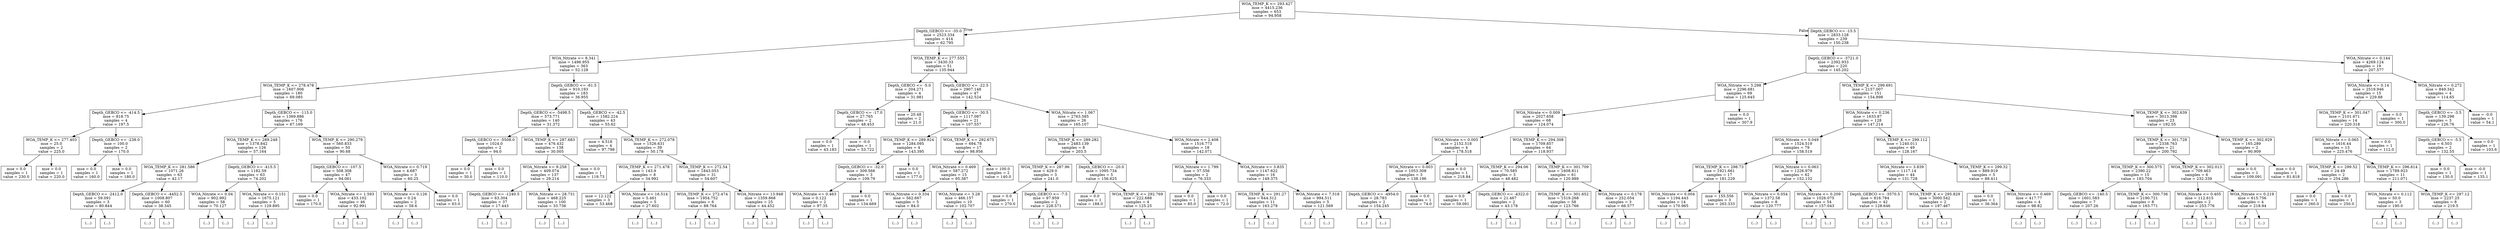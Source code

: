 digraph Tree {
node [shape=box] ;
0 [label="WOA_TEMP_K <= 293.427\nmse = 4415.236\nsamples = 653\nvalue = 94.958"] ;
1 [label="Depth_GEBCO <= -35.0\nmse = 2523.334\nsamples = 414\nvalue = 62.795"] ;
0 -> 1 [labeldistance=2.5, labelangle=45, headlabel="True"] ;
2 [label="WOA_Nitrate <= 8.341\nmse = 1496.955\nsamples = 363\nvalue = 52.128"] ;
1 -> 2 ;
3 [label="WOA_TEMP_K <= 278.478\nmse = 1607.906\nsamples = 180\nvalue = 69.085"] ;
2 -> 3 ;
4 [label="Depth_GEBCO <= -414.5\nmse = 818.75\nsamples = 4\nvalue = 197.5"] ;
3 -> 4 ;
5 [label="WOA_TEMP_K <= 277.403\nmse = 25.0\nsamples = 2\nvalue = 225.0"] ;
4 -> 5 ;
6 [label="mse = 0.0\nsamples = 1\nvalue = 230.0"] ;
5 -> 6 ;
7 [label="mse = 0.0\nsamples = 1\nvalue = 220.0"] ;
5 -> 7 ;
8 [label="Depth_GEBCO <= -238.0\nmse = 100.0\nsamples = 2\nvalue = 170.0"] ;
4 -> 8 ;
9 [label="mse = 0.0\nsamples = 1\nvalue = 160.0"] ;
8 -> 9 ;
10 [label="mse = 0.0\nsamples = 1\nvalue = 180.0"] ;
8 -> 10 ;
11 [label="Depth_GEBCO <= -115.0\nmse = 1369.886\nsamples = 176\nvalue = 67.169"] ;
3 -> 11 ;
12 [label="WOA_TEMP_K <= 289.248\nmse = 1378.842\nsamples = 126\nvalue = 57.164"] ;
11 -> 12 ;
13 [label="WOA_TEMP_K <= 281.586\nmse = 1071.26\nsamples = 63\nvalue = 42.17"] ;
12 -> 13 ;
14 [label="Depth_GEBCO <= -2412.0\nmse = 59.091\nsamples = 3\nvalue = 80.844"] ;
13 -> 14 ;
15 [label="(...)"] ;
14 -> 15 ;
16 [label="(...)"] ;
14 -> 16 ;
19 [label="Depth_GEBCO <= -4452.5\nmse = 1008.807\nsamples = 60\nvalue = 38.345"] ;
13 -> 19 ;
20 [label="(...)"] ;
19 -> 20 ;
49 [label="(...)"] ;
19 -> 49 ;
112 [label="Depth_GEBCO <= -415.5\nmse = 1182.59\nsamples = 63\nvalue = 74.202"] ;
12 -> 112 ;
113 [label="WOA_Nitrate <= 0.04\nmse = 902.992\nsamples = 58\nvalue = 70.127"] ;
112 -> 113 ;
114 [label="(...)"] ;
113 -> 114 ;
121 [label="(...)"] ;
113 -> 121 ;
214 [label="WOA_Nitrate <= 0.151\nmse = 1675.121\nsamples = 5\nvalue = 129.895"] ;
112 -> 214 ;
215 [label="(...)"] ;
214 -> 215 ;
216 [label="(...)"] ;
214 -> 216 ;
221 [label="WOA_TEMP_K <= 290.279\nmse = 560.833\nsamples = 50\nvalue = 90.68"] ;
11 -> 221 ;
222 [label="Depth_GEBCO <= -107.5\nmse = 508.308\nsamples = 47\nvalue = 94.061"] ;
221 -> 222 ;
223 [label="mse = 0.0\nsamples = 1\nvalue = 170.0"] ;
222 -> 223 ;
224 [label="WOA_Nitrate <= 1.593\nmse = 433.102\nsamples = 46\nvalue = 92.991"] ;
222 -> 224 ;
225 [label="(...)"] ;
224 -> 225 ;
246 [label="(...)"] ;
224 -> 246 ;
293 [label="WOA_Nitrate <= 0.719\nmse = 4.687\nsamples = 3\nvalue = 60.25"] ;
221 -> 293 ;
294 [label="WOA_Nitrate <= 0.126\nmse = 0.24\nsamples = 2\nvalue = 58.6"] ;
293 -> 294 ;
295 [label="(...)"] ;
294 -> 295 ;
296 [label="(...)"] ;
294 -> 296 ;
297 [label="mse = 0.0\nsamples = 1\nvalue = 63.0"] ;
293 -> 297 ;
298 [label="Depth_GEBCO <= -61.5\nmse = 910.193\nsamples = 183\nvalue = 36.955"] ;
2 -> 298 ;
299 [label="Depth_GEBCO <= -5498.5\nmse = 573.771\nsamples = 140\nvalue = 31.372"] ;
298 -> 299 ;
300 [label="Depth_GEBCO <= -5508.0\nmse = 1024.0\nsamples = 2\nvalue = 94.0"] ;
299 -> 300 ;
301 [label="mse = 0.0\nsamples = 1\nvalue = 30.0"] ;
300 -> 301 ;
302 [label="mse = 0.0\nsamples = 1\nvalue = 110.0"] ;
300 -> 302 ;
303 [label="WOA_TEMP_K <= 287.683\nmse = 476.432\nsamples = 138\nvalue = 30.005"] ;
299 -> 303 ;
304 [label="WOA_Nitrate <= 9.258\nmse = 409.074\nsamples = 137\nvalue = 29.214"] ;
303 -> 304 ;
305 [label="Depth_GEBCO <= -1240.5\nmse = 63.304\nsamples = 37\nvalue = 17.443"] ;
304 -> 305 ;
306 [label="(...)"] ;
305 -> 306 ;
311 [label="(...)"] ;
305 -> 311 ;
332 [label="WOA_Nitrate <= 28.731\nmse = 468.225\nsamples = 100\nvalue = 33.736"] ;
304 -> 332 ;
333 [label="(...)"] ;
332 -> 333 ;
520 [label="(...)"] ;
332 -> 520 ;
521 [label="mse = 0.0\nsamples = 1\nvalue = 119.73"] ;
303 -> 521 ;
522 [label="Depth_GEBCO <= -42.5\nmse = 1582.224\nsamples = 43\nvalue = 55.62"] ;
298 -> 522 ;
523 [label="mse = 4.518\nsamples = 4\nvalue = 97.798"] ;
522 -> 523 ;
524 [label="WOA_TEMP_K <= 272.078\nmse = 1526.631\nsamples = 39\nvalue = 50.178"] ;
522 -> 524 ;
525 [label="WOA_TEMP_K <= 271.478\nmse = 143.9\nsamples = 8\nvalue = 34.992"] ;
524 -> 525 ;
526 [label="mse = 12.122\nsamples = 3\nvalue = 53.468"] ;
525 -> 526 ;
527 [label="WOA_Nitrate <= 16.514\nmse = 5.461\nsamples = 5\nvalue = 27.602"] ;
525 -> 527 ;
528 [label="(...)"] ;
527 -> 528 ;
529 [label="(...)"] ;
527 -> 529 ;
532 [label="WOA_TEMP_K <= 272.54\nmse = 1843.053\nsamples = 31\nvalue = 54.607"] ;
524 -> 532 ;
533 [label="WOA_TEMP_K <= 272.474\nmse = 1954.752\nsamples = 6\nvalue = 88.764"] ;
532 -> 533 ;
534 [label="(...)"] ;
533 -> 534 ;
535 [label="(...)"] ;
533 -> 535 ;
536 [label="WOA_Nitrate <= 13.948\nmse = 1359.868\nsamples = 25\nvalue = 44.452"] ;
532 -> 536 ;
537 [label="(...)"] ;
536 -> 537 ;
540 [label="(...)"] ;
536 -> 540 ;
545 [label="WOA_TEMP_K <= 277.555\nmse = 3430.33\nsamples = 51\nvalue = 135.944"] ;
1 -> 545 ;
546 [label="Depth_GEBCO <= -5.0\nmse = 204.271\nsamples = 4\nvalue = 31.981"] ;
545 -> 546 ;
547 [label="Depth_GEBCO <= -17.0\nmse = 27.765\nsamples = 2\nvalue = 48.453"] ;
546 -> 547 ;
548 [label="mse = 0.0\nsamples = 1\nvalue = 43.183"] ;
547 -> 548 ;
549 [label="mse = -0.0\nsamples = 1\nvalue = 53.722"] ;
547 -> 549 ;
550 [label="mse = 20.48\nsamples = 2\nvalue = 21.0"] ;
546 -> 550 ;
551 [label="Depth_GEBCO <= -22.5\nmse = 2907.148\nsamples = 47\nvalue = 142.524"] ;
545 -> 551 ;
552 [label="Depth_GEBCO <= -30.5\nmse = 1117.087\nsamples = 21\nvalue = 107.557"] ;
551 -> 552 ;
553 [label="WOA_TEMP_K <= 289.924\nmse = 1284.095\nsamples = 4\nvalue = 143.395"] ;
552 -> 553 ;
554 [label="Depth_GEBCO <= -32.0\nmse = 309.566\nsamples = 3\nvalue = 109.79"] ;
553 -> 554 ;
555 [label="WOA_Nitrate <= 0.463\nmse = 0.122\nsamples = 2\nvalue = 97.35"] ;
554 -> 555 ;
556 [label="(...)"] ;
555 -> 556 ;
557 [label="(...)"] ;
555 -> 557 ;
558 [label="mse = 0.0\nsamples = 1\nvalue = 134.669"] ;
554 -> 558 ;
559 [label="mse = 0.0\nsamples = 1\nvalue = 177.0"] ;
553 -> 559 ;
560 [label="WOA_TEMP_K <= 292.675\nmse = 694.78\nsamples = 17\nvalue = 98.956"] ;
552 -> 560 ;
561 [label="WOA_Nitrate <= 0.469\nmse = 587.272\nsamples = 15\nvalue = 95.387"] ;
560 -> 561 ;
562 [label="WOA_Nitrate <= 0.334\nmse = 562.667\nsamples = 5\nvalue = 84.0"] ;
561 -> 562 ;
563 [label="(...)"] ;
562 -> 563 ;
564 [label="(...)"] ;
562 -> 564 ;
567 [label="WOA_Nitrate <= 3.28\nmse = 466.157\nsamples = 10\nvalue = 102.707"] ;
561 -> 567 ;
568 [label="(...)"] ;
567 -> 568 ;
575 [label="(...)"] ;
567 -> 575 ;
584 [label="mse = 100.0\nsamples = 2\nvalue = 140.0"] ;
560 -> 584 ;
585 [label="WOA_Nitrate <= 1.067\nmse = 2763.585\nsamples = 26\nvalue = 165.107"] ;
551 -> 585 ;
586 [label="WOA_TEMP_K <= 289.282\nmse = 2483.139\nsamples = 8\nvalue = 203.5"] ;
585 -> 586 ;
587 [label="WOA_TEMP_K <= 287.96\nmse = 429.0\nsamples = 3\nvalue = 241.0"] ;
586 -> 587 ;
588 [label="mse = 0.0\nsamples = 1\nvalue = 270.0"] ;
587 -> 588 ;
589 [label="Depth_GEBCO <= -7.5\nmse = 97.959\nsamples = 2\nvalue = 228.571"] ;
587 -> 589 ;
590 [label="(...)"] ;
589 -> 590 ;
591 [label="(...)"] ;
589 -> 591 ;
592 [label="Depth_GEBCO <= -20.0\nmse = 1095.734\nsamples = 5\nvalue = 156.625"] ;
586 -> 592 ;
593 [label="mse = 0.0\nsamples = 1\nvalue = 188.0"] ;
592 -> 593 ;
594 [label="WOA_TEMP_K <= 292.769\nmse = 222.688\nsamples = 4\nvalue = 125.25"] ;
592 -> 594 ;
595 [label="(...)"] ;
594 -> 595 ;
600 [label="(...)"] ;
594 -> 600 ;
601 [label="WOA_Nitrate <= 2.408\nmse = 1516.773\nsamples = 18\nvalue = 142.071"] ;
585 -> 601 ;
602 [label="WOA_Nitrate <= 1.799\nmse = 37.556\nsamples = 2\nvalue = 76.333"] ;
601 -> 602 ;
603 [label="mse = 0.0\nsamples = 1\nvalue = 85.0"] ;
602 -> 603 ;
604 [label="mse = 0.0\nsamples = 1\nvalue = 72.0"] ;
602 -> 604 ;
605 [label="WOA_Nitrate <= 3.835\nmse = 1147.622\nsamples = 16\nvalue = 149.375"] ;
601 -> 605 ;
606 [label="WOA_TEMP_K <= 291.27\nmse = 644.312\nsamples = 11\nvalue = 163.278"] ;
605 -> 606 ;
607 [label="(...)"] ;
606 -> 607 ;
622 [label="(...)"] ;
606 -> 622 ;
623 [label="WOA_Nitrate <= 7.518\nmse = 994.511\nsamples = 5\nvalue = 121.569"] ;
605 -> 623 ;
624 [label="(...)"] ;
623 -> 624 ;
629 [label="(...)"] ;
623 -> 629 ;
632 [label="Depth_GEBCO <= -15.5\nmse = 2833.128\nsamples = 239\nvalue = 150.238"] ;
0 -> 632 [labeldistance=2.5, labelangle=-45, headlabel="False"] ;
633 [label="Depth_GEBCO <= -3721.0\nmse = 2392.933\nsamples = 220\nvalue = 145.202"] ;
632 -> 633 ;
634 [label="WOA_Nitrate <= 3.298\nmse = 2296.681\nsamples = 69\nvalue = 125.645"] ;
633 -> 634 ;
635 [label="WOA_Nitrate <= 0.009\nmse = 2027.658\nsamples = 68\nvalue = 124.074"] ;
634 -> 635 ;
636 [label="WOA_Nitrate <= 0.005\nmse = 2152.518\nsamples = 4\nvalue = 178.518"] ;
635 -> 636 ;
637 [label="WOA_Nitrate <= 0.003\nmse = 1053.308\nsamples = 3\nvalue = 138.196"] ;
636 -> 637 ;
638 [label="Depth_GEBCO <= -4954.0\nmse = 28.783\nsamples = 2\nvalue = 154.245"] ;
637 -> 638 ;
639 [label="(...)"] ;
638 -> 639 ;
640 [label="(...)"] ;
638 -> 640 ;
641 [label="mse = 0.0\nsamples = 1\nvalue = 74.0"] ;
637 -> 641 ;
642 [label="mse = 0.0\nsamples = 1\nvalue = 218.84"] ;
636 -> 642 ;
643 [label="WOA_TEMP_K <= 294.308\nmse = 1709.857\nsamples = 64\nvalue = 118.937"] ;
635 -> 643 ;
644 [label="WOA_TEMP_K <= 294.06\nmse = 70.585\nsamples = 3\nvalue = 48.482"] ;
643 -> 644 ;
645 [label="mse = 0.0\nsamples = 1\nvalue = 59.091"] ;
644 -> 645 ;
646 [label="Depth_GEBCO <= -4322.0\nmse = 21.467\nsamples = 2\nvalue = 43.178"] ;
644 -> 646 ;
647 [label="(...)"] ;
646 -> 647 ;
648 [label="(...)"] ;
646 -> 648 ;
649 [label="WOA_TEMP_K <= 301.709\nmse = 1608.811\nsamples = 61\nvalue = 120.989"] ;
643 -> 649 ;
650 [label="WOA_TEMP_K <= 301.652\nmse = 1519.268\nsamples = 58\nvalue = 123.766"] ;
649 -> 650 ;
651 [label="(...)"] ;
650 -> 651 ;
758 [label="(...)"] ;
650 -> 758 ;
763 [label="WOA_Nitrate <= 0.178\nmse = 252.054\nsamples = 3\nvalue = 66.577"] ;
649 -> 763 ;
764 [label="(...)"] ;
763 -> 764 ;
767 [label="(...)"] ;
763 -> 767 ;
768 [label="mse = 0.0\nsamples = 1\nvalue = 307.9"] ;
634 -> 768 ;
769 [label="WOA_TEMP_K <= 299.691\nmse = 2157.007\nsamples = 151\nvalue = 154.898"] ;
633 -> 769 ;
770 [label="WOA_Nitrate <= 0.236\nmse = 1633.87\nsamples = 128\nvalue = 147.214"] ;
769 -> 770 ;
771 [label="WOA_Nitrate <= 0.049\nmse = 1524.519\nsamples = 79\nvalue = 158.519"] ;
770 -> 771 ;
772 [label="WOA_TEMP_K <= 298.73\nmse = 1921.661\nsamples = 17\nvalue = 181.229"] ;
771 -> 772 ;
773 [label="WOA_Nitrate <= 0.004\nmse = 1194.443\nsamples = 14\nvalue = 170.965"] ;
772 -> 773 ;
774 [label="(...)"] ;
773 -> 774 ;
775 [label="(...)"] ;
773 -> 775 ;
786 [label="mse = 155.556\nsamples = 3\nvalue = 263.333"] ;
772 -> 786 ;
787 [label="WOA_Nitrate <= 0.063\nmse = 1226.979\nsamples = 62\nvalue = 152.132"] ;
771 -> 787 ;
788 [label="WOA_Nitrate <= 0.054\nmse = 1372.58\nsamples = 8\nvalue = 120.777"] ;
787 -> 788 ;
789 [label="(...)"] ;
788 -> 789 ;
794 [label="(...)"] ;
788 -> 794 ;
799 [label="WOA_Nitrate <= 0.209\nmse = 1026.075\nsamples = 54\nvalue = 157.043"] ;
787 -> 799 ;
800 [label="(...)"] ;
799 -> 800 ;
873 [label="(...)"] ;
799 -> 873 ;
876 [label="WOA_TEMP_K <= 299.112\nmse = 1240.011\nsamples = 49\nvalue = 128.167"] ;
770 -> 876 ;
877 [label="WOA_Nitrate <= 3.839\nmse = 1117.14\nsamples = 44\nvalue = 131.728"] ;
876 -> 877 ;
878 [label="Depth_GEBCO <= -3570.5\nmse = 816.784\nsamples = 42\nvalue = 128.646"] ;
877 -> 878 ;
879 [label="(...)"] ;
878 -> 879 ;
884 [label="(...)"] ;
878 -> 884 ;
945 [label="WOA_TEMP_K <= 295.829\nmse = 3000.542\nsamples = 2\nvalue = 197.467"] ;
877 -> 945 ;
946 [label="(...)"] ;
945 -> 946 ;
947 [label="(...)"] ;
945 -> 947 ;
948 [label="WOA_TEMP_K <= 299.32\nmse = 889.919\nsamples = 5\nvalue = 88.411"] ;
876 -> 948 ;
949 [label="mse = 0.0\nsamples = 1\nvalue = 36.364"] ;
948 -> 949 ;
950 [label="WOA_Nitrate <= 0.469\nmse = 417.77\nsamples = 4\nvalue = 98.82"] ;
948 -> 950 ;
951 [label="(...)"] ;
950 -> 951 ;
954 [label="(...)"] ;
950 -> 954 ;
957 [label="WOA_TEMP_K <= 302.639\nmse = 3013.398\nsamples = 23\nvalue = 192.55"] ;
769 -> 957 ;
958 [label="WOA_TEMP_K <= 301.728\nmse = 2338.763\nsamples = 21\nvalue = 200.792"] ;
957 -> 958 ;
959 [label="WOA_TEMP_K <= 300.575\nmse = 2390.22\nsamples = 15\nvalue = 183.704"] ;
958 -> 959 ;
960 [label="Depth_GEBCO <= -140.5\nmse = 1601.583\nsamples = 7\nvalue = 207.26"] ;
959 -> 960 ;
961 [label="(...)"] ;
960 -> 961 ;
964 [label="(...)"] ;
960 -> 964 ;
967 [label="WOA_TEMP_K <= 300.736\nmse = 2190.721\nsamples = 8\nvalue = 163.771"] ;
959 -> 967 ;
968 [label="(...)"] ;
967 -> 968 ;
971 [label="(...)"] ;
967 -> 971 ;
976 [label="WOA_TEMP_K <= 302.013\nmse = 709.463\nsamples = 6\nvalue = 232.339"] ;
958 -> 976 ;
977 [label="WOA_Nitrate <= 0.405\nmse = 112.615\nsamples = 2\nvalue = 253.776"] ;
976 -> 977 ;
978 [label="(...)"] ;
977 -> 978 ;
979 [label="(...)"] ;
977 -> 979 ;
980 [label="WOA_Nitrate <= 0.219\nmse = 615.756\nsamples = 4\nvalue = 218.94"] ;
976 -> 980 ;
981 [label="(...)"] ;
980 -> 981 ;
986 [label="(...)"] ;
980 -> 986 ;
987 [label="WOA_TEMP_K <= 302.929\nmse = 165.289\nsamples = 2\nvalue = 90.909"] ;
957 -> 987 ;
988 [label="mse = 0.0\nsamples = 1\nvalue = 109.091"] ;
987 -> 988 ;
989 [label="mse = 0.0\nsamples = 1\nvalue = 81.818"] ;
987 -> 989 ;
990 [label="WOA_Nitrate <= 0.144\nmse = 4269.124\nsamples = 19\nvalue = 207.577"] ;
632 -> 990 ;
991 [label="WOA_Nitrate <= 0.14\nmse = 2519.946\nsamples = 15\nvalue = 229.88"] ;
990 -> 991 ;
992 [label="WOA_TEMP_K <= 301.047\nmse = 2101.671\nsamples = 14\nvalue = 220.318"] ;
991 -> 992 ;
993 [label="WOA_Nitrate <= 0.065\nmse = 1616.44\nsamples = 13\nvalue = 225.476"] ;
992 -> 993 ;
994 [label="WOA_TEMP_K <= 299.52\nmse = 24.49\nsamples = 2\nvalue = 254.286"] ;
993 -> 994 ;
995 [label="mse = 0.0\nsamples = 1\nvalue = 260.0"] ;
994 -> 995 ;
996 [label="mse = 0.0\nsamples = 1\nvalue = 250.0"] ;
994 -> 996 ;
997 [label="WOA_TEMP_K <= 296.814\nmse = 1789.923\nsamples = 11\nvalue = 211.071"] ;
993 -> 997 ;
998 [label="WOA_Nitrate <= 0.112\nmse = 50.0\nsamples = 3\nvalue = 190.0"] ;
997 -> 998 ;
999 [label="(...)"] ;
998 -> 999 ;
1000 [label="(...)"] ;
998 -> 1000 ;
1001 [label="WOA_TEMP_K <= 297.12\nmse = 2237.25\nsamples = 8\nvalue = 219.5"] ;
997 -> 1001 ;
1002 [label="(...)"] ;
1001 -> 1002 ;
1003 [label="(...)"] ;
1001 -> 1003 ;
1006 [label="mse = 0.0\nsamples = 1\nvalue = 112.0"] ;
992 -> 1006 ;
1007 [label="mse = 0.0\nsamples = 1\nvalue = 300.0"] ;
991 -> 1007 ;
1008 [label="WOA_Nitrate <= 0.272\nmse = 849.342\nsamples = 4\nvalue = 114.65"] ;
990 -> 1008 ;
1009 [label="Depth_GEBCO <= -3.5\nmse = 139.298\nsamples = 3\nvalue = 126.76"] ;
1008 -> 1009 ;
1010 [label="Depth_GEBCO <= -5.5\nmse = 6.503\nsamples = 2\nvalue = 132.55"] ;
1009 -> 1010 ;
1011 [label="mse = 0.0\nsamples = 1\nvalue = 130.0"] ;
1010 -> 1011 ;
1012 [label="mse = -0.0\nsamples = 1\nvalue = 135.1"] ;
1010 -> 1012 ;
1013 [label="mse = 0.0\nsamples = 1\nvalue = 103.6"] ;
1009 -> 1013 ;
1014 [label="mse = -0.0\nsamples = 1\nvalue = 54.1"] ;
1008 -> 1014 ;
}
